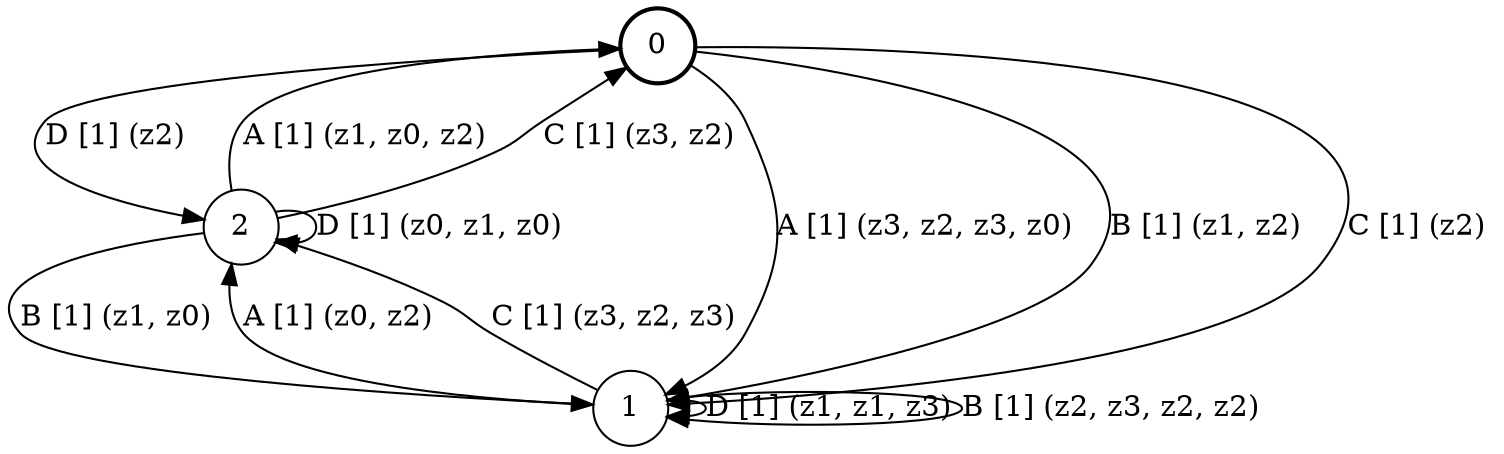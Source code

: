# generated file, don't try to modify
# command: dot -Tpng <filename> > tree.png
digraph Automaton {
    node [shape = circle];
    0 [style = "bold"];
    0 -> 2 [label = "D [1] (z2) "];
    0 -> 1 [label = "A [1] (z3, z2, z3, z0) "];
    0 -> 1 [label = "B [1] (z1, z2) "];
    0 -> 1 [label = "C [1] (z2) "];
    1 -> 1 [label = "D [1] (z1, z1, z3) "];
    1 -> 2 [label = "A [1] (z0, z2) "];
    1 -> 1 [label = "B [1] (z2, z3, z2, z2) "];
    1 -> 2 [label = "C [1] (z3, z2, z3) "];
    2 -> 2 [label = "D [1] (z0, z1, z0) "];
    2 -> 0 [label = "A [1] (z1, z0, z2) "];
    2 -> 1 [label = "B [1] (z1, z0) "];
    2 -> 0 [label = "C [1] (z3, z2) "];
}
